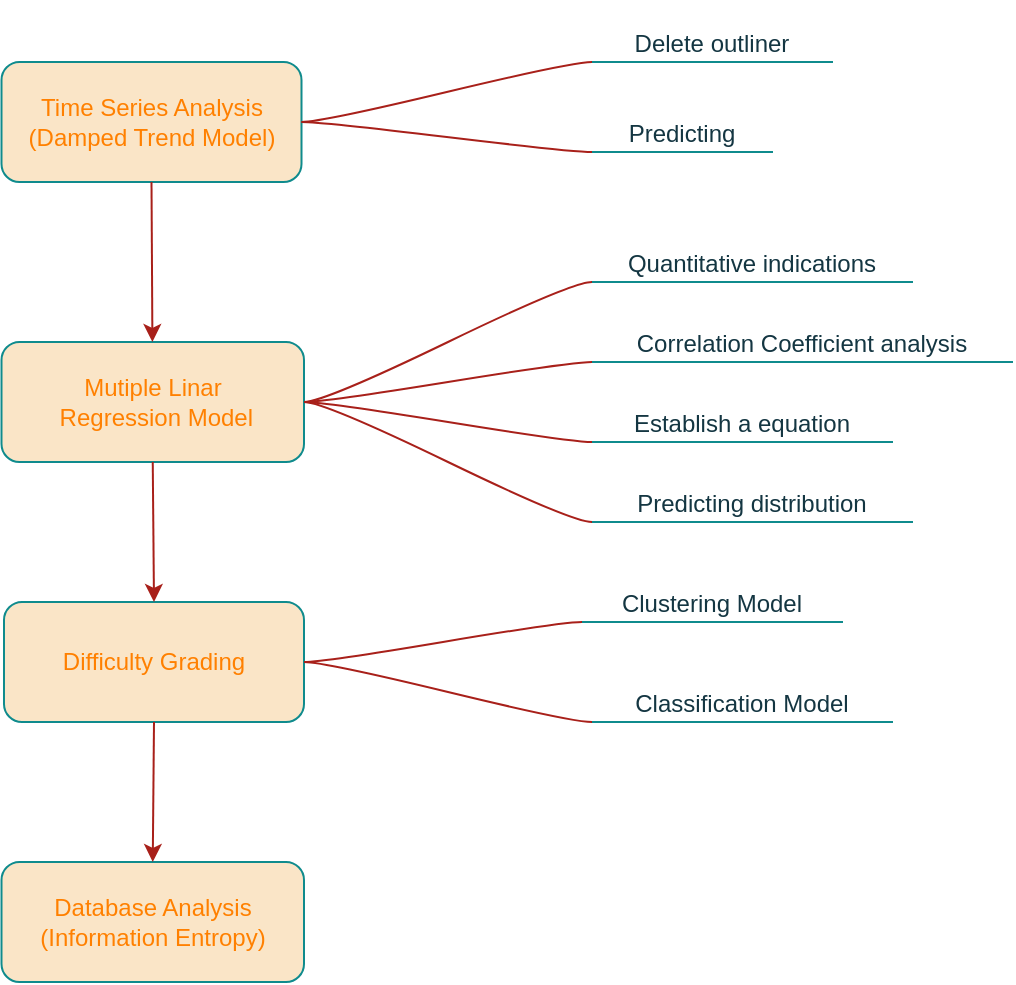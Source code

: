 <mxfile version="20.8.3" type="github">
  <diagram id="ExtOUQLRI1OSPBIpkbbS" name="第 1 页">
    <mxGraphModel dx="747" dy="438" grid="1" gridSize="10" guides="1" tooltips="1" connect="1" arrows="1" fold="1" page="1" pageScale="1" pageWidth="827" pageHeight="1169" math="0" shadow="0">
      <root>
        <mxCell id="0" />
        <mxCell id="1" parent="0" />
        <mxCell id="yHwjld67-5PAx58YCMeK-3" value="&lt;font color=&quot;#ff8000&quot;&gt;Mutiple Linar&lt;br&gt;&amp;nbsp;Regression Model&lt;/font&gt;" style="rounded=1;whiteSpace=wrap;html=1;labelBackgroundColor=none;fillColor=#FAE5C7;strokeColor=#0F8B8D;fontColor=#143642;" parent="1" vertex="1">
          <mxGeometry x="118.75" y="270" width="151.25" height="60" as="geometry" />
        </mxCell>
        <mxCell id="yHwjld67-5PAx58YCMeK-4" value="Quantitative indications" style="whiteSpace=wrap;html=1;shape=partialRectangle;top=0;left=0;bottom=1;right=0;points=[[0,1],[1,1]];fillColor=none;align=center;verticalAlign=bottom;routingCenterY=0.5;snapToPoint=1;recursiveResize=0;autosize=1;treeFolding=1;treeMoving=1;newEdgeStyle={&quot;edgeStyle&quot;:&quot;entityRelationEdgeStyle&quot;,&quot;startArrow&quot;:&quot;none&quot;,&quot;endArrow&quot;:&quot;none&quot;,&quot;segment&quot;:10,&quot;curved&quot;:1,&quot;sourcePerimeterSpacing&quot;:0,&quot;targetPerimeterSpacing&quot;:0};labelBackgroundColor=none;strokeColor=#0F8B8D;fontColor=#143642;" parent="1" vertex="1">
          <mxGeometry x="414" y="210" width="160" height="30" as="geometry" />
        </mxCell>
        <mxCell id="yHwjld67-5PAx58YCMeK-5" value="" style="edgeStyle=entityRelationEdgeStyle;startArrow=none;endArrow=none;segment=10;curved=1;sourcePerimeterSpacing=0;targetPerimeterSpacing=0;rounded=0;exitX=1;exitY=0.5;exitDx=0;exitDy=0;labelBackgroundColor=none;strokeColor=#A8201A;fontColor=default;" parent="1" source="yHwjld67-5PAx58YCMeK-3" target="yHwjld67-5PAx58YCMeK-4" edge="1">
          <mxGeometry relative="1" as="geometry">
            <mxPoint x="250" y="160" as="sourcePoint" />
          </mxGeometry>
        </mxCell>
        <mxCell id="yHwjld67-5PAx58YCMeK-8" value="&lt;font color=&quot;#ff8000&quot;&gt;Difficulty Grading&lt;/font&gt;" style="rounded=1;whiteSpace=wrap;html=1;labelBackgroundColor=none;fillColor=#FAE5C7;strokeColor=#0F8B8D;fontColor=#143642;" parent="1" vertex="1">
          <mxGeometry x="120" y="400" width="150" height="60" as="geometry" />
        </mxCell>
        <mxCell id="yHwjld67-5PAx58YCMeK-9" value="&lt;font color=&quot;#ff8000&quot;&gt;Database Analysis&lt;br&gt;(Information Entropy)&lt;/font&gt;" style="rounded=1;whiteSpace=wrap;html=1;labelBackgroundColor=none;fillColor=#FAE5C7;strokeColor=#0F8B8D;fontColor=#143642;" parent="1" vertex="1">
          <mxGeometry x="118.75" y="530" width="151.25" height="60" as="geometry" />
        </mxCell>
        <mxCell id="yHwjld67-5PAx58YCMeK-10" value="Time Series Analysis&lt;br&gt;(Damped Trend Model)" style="rounded=1;whiteSpace=wrap;html=1;labelBackgroundColor=none;fillColor=#FAE5C7;strokeColor=#0F8B8D;fontColor=#FF8000;" parent="1" vertex="1">
          <mxGeometry x="118.75" y="130" width="150" height="60" as="geometry" />
        </mxCell>
        <mxCell id="yHwjld67-5PAx58YCMeK-12" value="Correlation Coefficient analysis" style="whiteSpace=wrap;html=1;shape=partialRectangle;top=0;left=0;bottom=1;right=0;points=[[0,1],[1,1]];fillColor=none;align=center;verticalAlign=bottom;routingCenterY=0.5;snapToPoint=1;recursiveResize=0;autosize=1;treeFolding=1;treeMoving=1;newEdgeStyle={&quot;edgeStyle&quot;:&quot;entityRelationEdgeStyle&quot;,&quot;startArrow&quot;:&quot;none&quot;,&quot;endArrow&quot;:&quot;none&quot;,&quot;segment&quot;:10,&quot;curved&quot;:1,&quot;sourcePerimeterSpacing&quot;:0,&quot;targetPerimeterSpacing&quot;:0};labelBackgroundColor=none;strokeColor=#0F8B8D;fontColor=#143642;" parent="1" vertex="1">
          <mxGeometry x="414" y="250" width="210" height="30" as="geometry" />
        </mxCell>
        <mxCell id="yHwjld67-5PAx58YCMeK-13" value="" style="edgeStyle=entityRelationEdgeStyle;startArrow=none;endArrow=none;segment=10;curved=1;sourcePerimeterSpacing=0;targetPerimeterSpacing=0;rounded=0;exitX=1;exitY=0.5;exitDx=0;exitDy=0;labelBackgroundColor=none;strokeColor=#A8201A;fontColor=default;" parent="1" source="yHwjld67-5PAx58YCMeK-3" target="yHwjld67-5PAx58YCMeK-12" edge="1">
          <mxGeometry relative="1" as="geometry">
            <mxPoint x="390" y="130" as="sourcePoint" />
          </mxGeometry>
        </mxCell>
        <mxCell id="yHwjld67-5PAx58YCMeK-14" value="Establish a equation" style="whiteSpace=wrap;html=1;shape=partialRectangle;top=0;left=0;bottom=1;right=0;points=[[0,1],[1,1]];fillColor=none;align=center;verticalAlign=bottom;routingCenterY=0.5;snapToPoint=1;recursiveResize=0;autosize=1;treeFolding=1;treeMoving=1;newEdgeStyle={&quot;edgeStyle&quot;:&quot;entityRelationEdgeStyle&quot;,&quot;startArrow&quot;:&quot;none&quot;,&quot;endArrow&quot;:&quot;none&quot;,&quot;segment&quot;:10,&quot;curved&quot;:1,&quot;sourcePerimeterSpacing&quot;:0,&quot;targetPerimeterSpacing&quot;:0};labelBackgroundColor=none;strokeColor=#0F8B8D;fontColor=#143642;" parent="1" vertex="1">
          <mxGeometry x="414" y="290" width="150" height="30" as="geometry" />
        </mxCell>
        <mxCell id="yHwjld67-5PAx58YCMeK-15" value="" style="edgeStyle=entityRelationEdgeStyle;startArrow=none;endArrow=none;segment=10;curved=1;sourcePerimeterSpacing=0;targetPerimeterSpacing=0;rounded=0;exitX=1;exitY=0.5;exitDx=0;exitDy=0;labelBackgroundColor=none;strokeColor=#A8201A;fontColor=default;" parent="1" source="yHwjld67-5PAx58YCMeK-3" target="yHwjld67-5PAx58YCMeK-14" edge="1">
          <mxGeometry relative="1" as="geometry">
            <mxPoint x="270" y="130" as="sourcePoint" />
          </mxGeometry>
        </mxCell>
        <mxCell id="yHwjld67-5PAx58YCMeK-16" value="Predicting distribution" style="whiteSpace=wrap;html=1;shape=partialRectangle;top=0;left=0;bottom=1;right=0;points=[[0,1],[1,1]];fillColor=none;align=center;verticalAlign=bottom;routingCenterY=0.5;snapToPoint=1;recursiveResize=0;autosize=1;treeFolding=1;treeMoving=1;newEdgeStyle={&quot;edgeStyle&quot;:&quot;entityRelationEdgeStyle&quot;,&quot;startArrow&quot;:&quot;none&quot;,&quot;endArrow&quot;:&quot;none&quot;,&quot;segment&quot;:10,&quot;curved&quot;:1,&quot;sourcePerimeterSpacing&quot;:0,&quot;targetPerimeterSpacing&quot;:0};labelBackgroundColor=none;strokeColor=#0F8B8D;fontColor=#143642;" parent="1" vertex="1">
          <mxGeometry x="414" y="330" width="160" height="30" as="geometry" />
        </mxCell>
        <mxCell id="yHwjld67-5PAx58YCMeK-17" value="" style="edgeStyle=entityRelationEdgeStyle;startArrow=none;endArrow=none;segment=10;curved=1;sourcePerimeterSpacing=0;targetPerimeterSpacing=0;rounded=0;exitX=1;exitY=0.5;exitDx=0;exitDy=0;labelBackgroundColor=none;strokeColor=#A8201A;fontColor=default;" parent="1" source="yHwjld67-5PAx58YCMeK-3" target="yHwjld67-5PAx58YCMeK-16" edge="1">
          <mxGeometry relative="1" as="geometry">
            <mxPoint x="277" y="140" as="sourcePoint" />
          </mxGeometry>
        </mxCell>
        <mxCell id="yHwjld67-5PAx58YCMeK-18" value="Clustering Model" style="whiteSpace=wrap;html=1;shape=partialRectangle;top=0;left=0;bottom=1;right=0;points=[[0,1],[1,1]];fillColor=none;align=center;verticalAlign=bottom;routingCenterY=0.5;snapToPoint=1;recursiveResize=0;autosize=1;treeFolding=1;treeMoving=1;newEdgeStyle={&quot;edgeStyle&quot;:&quot;entityRelationEdgeStyle&quot;,&quot;startArrow&quot;:&quot;none&quot;,&quot;endArrow&quot;:&quot;none&quot;,&quot;segment&quot;:10,&quot;curved&quot;:1,&quot;sourcePerimeterSpacing&quot;:0,&quot;targetPerimeterSpacing&quot;:0};labelBackgroundColor=none;strokeColor=#0F8B8D;fontColor=#143642;" parent="1" vertex="1">
          <mxGeometry x="409" y="380" width="130" height="30" as="geometry" />
        </mxCell>
        <mxCell id="yHwjld67-5PAx58YCMeK-19" value="" style="edgeStyle=entityRelationEdgeStyle;startArrow=none;endArrow=none;segment=10;curved=1;sourcePerimeterSpacing=0;targetPerimeterSpacing=0;rounded=0;exitX=1;exitY=0.5;exitDx=0;exitDy=0;labelBackgroundColor=none;strokeColor=#A8201A;fontColor=default;" parent="1" source="yHwjld67-5PAx58YCMeK-8" target="yHwjld67-5PAx58YCMeK-18" edge="1">
          <mxGeometry relative="1" as="geometry">
            <mxPoint x="455" y="300" as="sourcePoint" />
          </mxGeometry>
        </mxCell>
        <mxCell id="yHwjld67-5PAx58YCMeK-20" value="Classification Model" style="whiteSpace=wrap;html=1;shape=partialRectangle;top=0;left=0;bottom=1;right=0;points=[[0,1],[1,1]];fillColor=none;align=center;verticalAlign=bottom;routingCenterY=0.5;snapToPoint=1;recursiveResize=0;autosize=1;treeFolding=1;treeMoving=1;newEdgeStyle={&quot;edgeStyle&quot;:&quot;entityRelationEdgeStyle&quot;,&quot;startArrow&quot;:&quot;none&quot;,&quot;endArrow&quot;:&quot;none&quot;,&quot;segment&quot;:10,&quot;curved&quot;:1,&quot;sourcePerimeterSpacing&quot;:0,&quot;targetPerimeterSpacing&quot;:0};labelBackgroundColor=none;strokeColor=#0F8B8D;fontColor=#143642;" parent="1" vertex="1">
          <mxGeometry x="414" y="430" width="150" height="30" as="geometry" />
        </mxCell>
        <mxCell id="yHwjld67-5PAx58YCMeK-21" value="" style="edgeStyle=entityRelationEdgeStyle;startArrow=none;endArrow=none;segment=10;curved=1;sourcePerimeterSpacing=0;targetPerimeterSpacing=0;rounded=0;exitX=1;exitY=0.5;exitDx=0;exitDy=0;labelBackgroundColor=none;strokeColor=#A8201A;fontColor=default;" parent="1" source="yHwjld67-5PAx58YCMeK-8" target="yHwjld67-5PAx58YCMeK-20" edge="1">
          <mxGeometry relative="1" as="geometry">
            <mxPoint x="455" y="340" as="sourcePoint" />
          </mxGeometry>
        </mxCell>
        <mxCell id="yHwjld67-5PAx58YCMeK-22" value="" style="endArrow=classic;html=1;rounded=0;exitX=0.5;exitY=1;exitDx=0;exitDy=0;entryX=0.5;entryY=0;entryDx=0;entryDy=0;labelBackgroundColor=none;strokeColor=#A8201A;fontColor=default;" parent="1" source="yHwjld67-5PAx58YCMeK-8" target="yHwjld67-5PAx58YCMeK-9" edge="1">
          <mxGeometry width="50" height="50" relative="1" as="geometry">
            <mxPoint x="280" y="585" as="sourcePoint" />
            <mxPoint x="330" y="535" as="targetPoint" />
          </mxGeometry>
        </mxCell>
        <mxCell id="yHwjld67-5PAx58YCMeK-23" value="" style="endArrow=classic;html=1;rounded=0;exitX=0.5;exitY=1;exitDx=0;exitDy=0;labelBackgroundColor=none;strokeColor=#A8201A;fontColor=default;" parent="1" source="yHwjld67-5PAx58YCMeK-10" target="yHwjld67-5PAx58YCMeK-3" edge="1">
          <mxGeometry width="50" height="50" relative="1" as="geometry">
            <mxPoint x="60" y="370" as="sourcePoint" />
            <mxPoint x="110" y="320" as="targetPoint" />
          </mxGeometry>
        </mxCell>
        <mxCell id="yHwjld67-5PAx58YCMeK-24" value="" style="endArrow=classic;html=1;rounded=0;entryX=0.5;entryY=0;entryDx=0;entryDy=0;exitX=0.5;exitY=1;exitDx=0;exitDy=0;labelBackgroundColor=none;strokeColor=#A8201A;fontColor=default;" parent="1" source="yHwjld67-5PAx58YCMeK-3" target="yHwjld67-5PAx58YCMeK-8" edge="1">
          <mxGeometry width="50" height="50" relative="1" as="geometry">
            <mxPoint x="150" y="410" as="sourcePoint" />
            <mxPoint x="90" y="390" as="targetPoint" />
          </mxGeometry>
        </mxCell>
        <mxCell id="4EAZg86StrUR4BkTjr7U-1" value="Delete outliner" style="whiteSpace=wrap;html=1;shape=partialRectangle;top=0;left=0;bottom=1;right=0;points=[[0,1],[1,1]];fillColor=none;align=center;verticalAlign=bottom;routingCenterY=0.5;snapToPoint=1;recursiveResize=0;autosize=1;treeFolding=1;treeMoving=1;newEdgeStyle={&quot;edgeStyle&quot;:&quot;entityRelationEdgeStyle&quot;,&quot;startArrow&quot;:&quot;none&quot;,&quot;endArrow&quot;:&quot;none&quot;,&quot;segment&quot;:10,&quot;curved&quot;:1,&quot;sourcePerimeterSpacing&quot;:0,&quot;targetPerimeterSpacing&quot;:0};strokeColor=#0F8B8D;fontColor=#143642;" vertex="1" parent="1">
          <mxGeometry x="414" y="100" width="120" height="30" as="geometry" />
        </mxCell>
        <mxCell id="4EAZg86StrUR4BkTjr7U-2" value="" style="edgeStyle=entityRelationEdgeStyle;startArrow=none;endArrow=none;segment=10;curved=1;sourcePerimeterSpacing=0;targetPerimeterSpacing=0;rounded=0;strokeColor=#A8201A;fontColor=#FF8000;fillColor=#FAE5C7;exitX=1;exitY=0.5;exitDx=0;exitDy=0;" edge="1" target="4EAZg86StrUR4BkTjr7U-1" parent="1" source="yHwjld67-5PAx58YCMeK-10">
          <mxGeometry relative="1" as="geometry">
            <mxPoint x="415" y="140" as="sourcePoint" />
          </mxGeometry>
        </mxCell>
        <mxCell id="4EAZg86StrUR4BkTjr7U-5" value="Predicting" style="whiteSpace=wrap;html=1;shape=partialRectangle;top=0;left=0;bottom=1;right=0;points=[[0,1],[1,1]];fillColor=none;align=center;verticalAlign=bottom;routingCenterY=0.5;snapToPoint=1;recursiveResize=0;autosize=1;treeFolding=1;treeMoving=1;newEdgeStyle={&quot;edgeStyle&quot;:&quot;entityRelationEdgeStyle&quot;,&quot;startArrow&quot;:&quot;none&quot;,&quot;endArrow&quot;:&quot;none&quot;,&quot;segment&quot;:10,&quot;curved&quot;:1,&quot;sourcePerimeterSpacing&quot;:0,&quot;targetPerimeterSpacing&quot;:0};strokeColor=#0F8B8D;fontColor=#143642;" vertex="1" parent="1">
          <mxGeometry x="414" y="145" width="90" height="30" as="geometry" />
        </mxCell>
        <mxCell id="4EAZg86StrUR4BkTjr7U-6" value="" style="edgeStyle=entityRelationEdgeStyle;startArrow=none;endArrow=none;segment=10;curved=1;sourcePerimeterSpacing=0;targetPerimeterSpacing=0;rounded=0;strokeColor=#A8201A;fontColor=#143642;fillColor=#FAE5C7;exitX=1;exitY=0.5;exitDx=0;exitDy=0;" edge="1" target="4EAZg86StrUR4BkTjr7U-5" parent="1" source="yHwjld67-5PAx58YCMeK-10">
          <mxGeometry relative="1" as="geometry">
            <mxPoint x="435" y="210" as="sourcePoint" />
          </mxGeometry>
        </mxCell>
      </root>
    </mxGraphModel>
  </diagram>
</mxfile>
